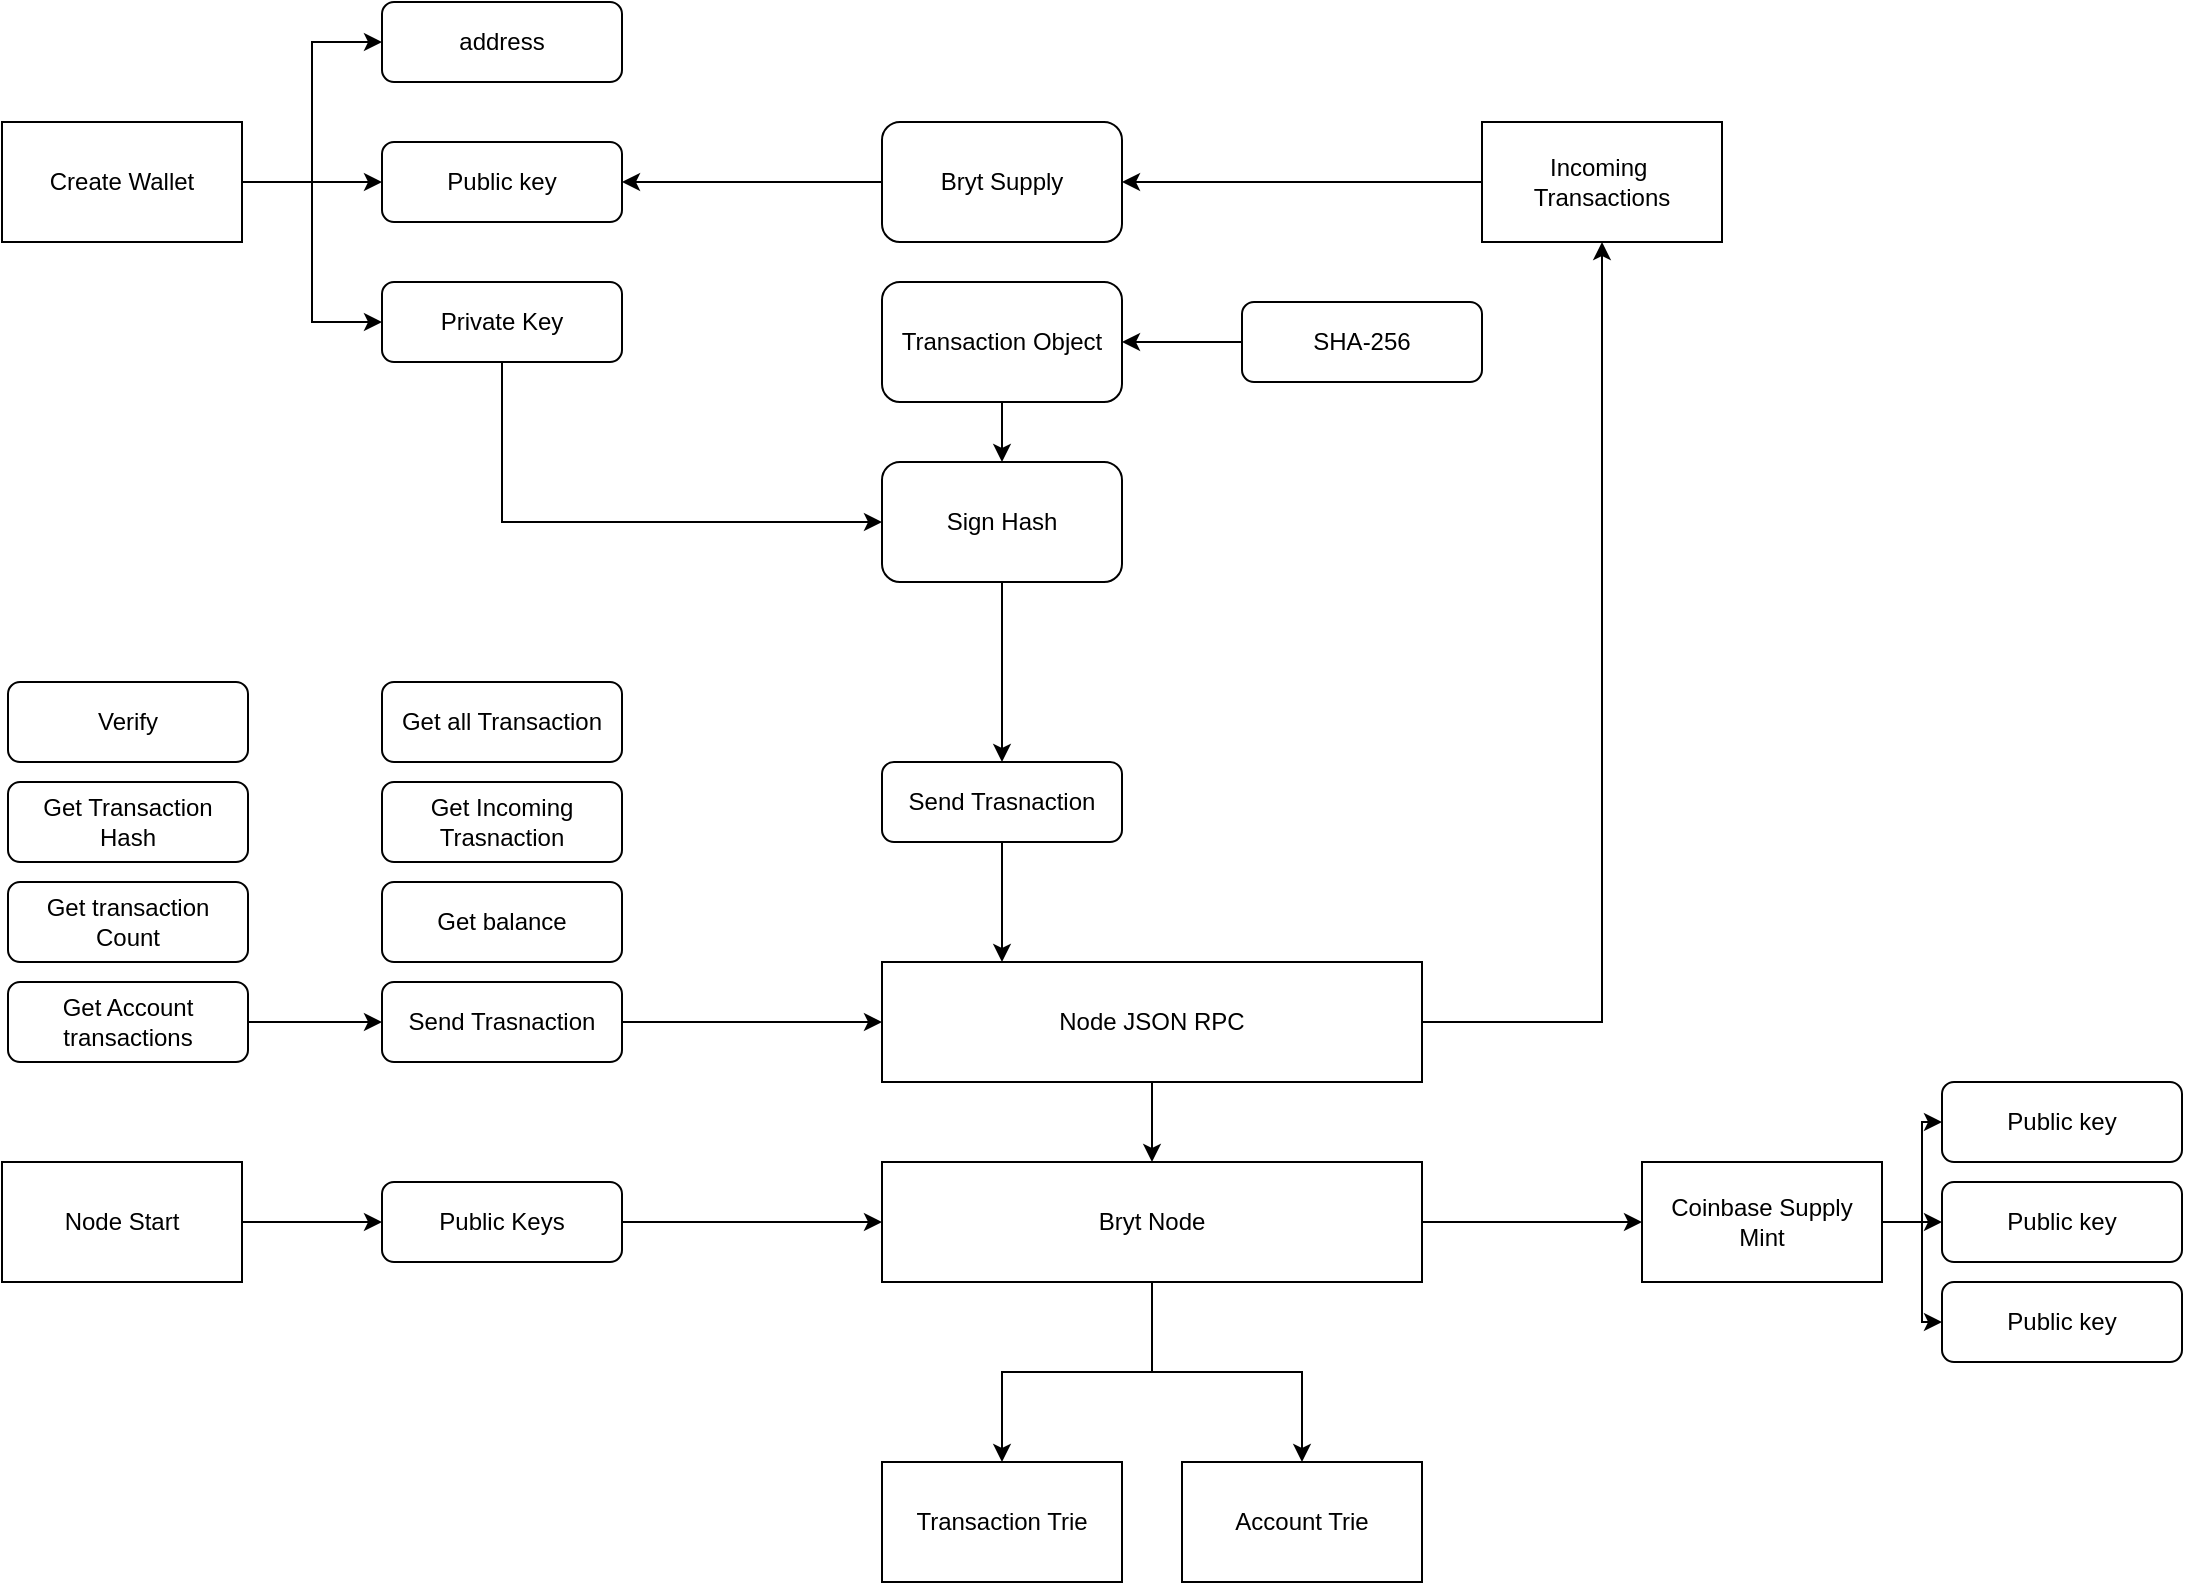 <mxfile version="23.1.5" type="github">
  <diagram name="Page-1" id="VSBwoO1chZpmU5uCtz8e">
    <mxGraphModel dx="1971" dy="1053" grid="1" gridSize="10" guides="1" tooltips="1" connect="1" arrows="1" fold="1" page="1" pageScale="1" pageWidth="850" pageHeight="1100" math="0" shadow="0">
      <root>
        <mxCell id="0" />
        <mxCell id="1" parent="0" />
        <mxCell id="Jtm_9LdOLC1XDKBe1FJw-5" value="" style="edgeStyle=orthogonalEdgeStyle;rounded=0;orthogonalLoop=1;jettySize=auto;html=1;" edge="1" parent="1" source="Jtm_9LdOLC1XDKBe1FJw-1" target="Jtm_9LdOLC1XDKBe1FJw-2">
          <mxGeometry relative="1" as="geometry" />
        </mxCell>
        <mxCell id="Jtm_9LdOLC1XDKBe1FJw-6" style="edgeStyle=orthogonalEdgeStyle;rounded=0;orthogonalLoop=1;jettySize=auto;html=1;entryX=0;entryY=0.5;entryDx=0;entryDy=0;" edge="1" parent="1" source="Jtm_9LdOLC1XDKBe1FJw-1" target="Jtm_9LdOLC1XDKBe1FJw-3">
          <mxGeometry relative="1" as="geometry" />
        </mxCell>
        <mxCell id="Jtm_9LdOLC1XDKBe1FJw-7" style="edgeStyle=orthogonalEdgeStyle;rounded=0;orthogonalLoop=1;jettySize=auto;html=1;entryX=0;entryY=0.5;entryDx=0;entryDy=0;" edge="1" parent="1" source="Jtm_9LdOLC1XDKBe1FJw-1" target="Jtm_9LdOLC1XDKBe1FJw-4">
          <mxGeometry relative="1" as="geometry" />
        </mxCell>
        <mxCell id="Jtm_9LdOLC1XDKBe1FJw-1" value="Create Wallet" style="rounded=0;whiteSpace=wrap;html=1;" vertex="1" parent="1">
          <mxGeometry x="70" y="230" width="120" height="60" as="geometry" />
        </mxCell>
        <mxCell id="Jtm_9LdOLC1XDKBe1FJw-2" value="Public key" style="rounded=1;whiteSpace=wrap;html=1;" vertex="1" parent="1">
          <mxGeometry x="260" y="240" width="120" height="40" as="geometry" />
        </mxCell>
        <mxCell id="Jtm_9LdOLC1XDKBe1FJw-3" value="address" style="rounded=1;whiteSpace=wrap;html=1;" vertex="1" parent="1">
          <mxGeometry x="260" y="170" width="120" height="40" as="geometry" />
        </mxCell>
        <mxCell id="Jtm_9LdOLC1XDKBe1FJw-69" style="edgeStyle=orthogonalEdgeStyle;rounded=0;orthogonalLoop=1;jettySize=auto;html=1;entryX=0;entryY=0.5;entryDx=0;entryDy=0;" edge="1" parent="1" source="Jtm_9LdOLC1XDKBe1FJw-4" target="Jtm_9LdOLC1XDKBe1FJw-60">
          <mxGeometry relative="1" as="geometry">
            <Array as="points">
              <mxPoint x="320" y="430" />
            </Array>
          </mxGeometry>
        </mxCell>
        <mxCell id="Jtm_9LdOLC1XDKBe1FJw-4" value="Private Key" style="rounded=1;whiteSpace=wrap;html=1;" vertex="1" parent="1">
          <mxGeometry x="260" y="310" width="120" height="40" as="geometry" />
        </mxCell>
        <mxCell id="Jtm_9LdOLC1XDKBe1FJw-12" value="" style="edgeStyle=orthogonalEdgeStyle;rounded=0;orthogonalLoop=1;jettySize=auto;html=1;" edge="1" parent="1" source="Jtm_9LdOLC1XDKBe1FJw-9" target="Jtm_9LdOLC1XDKBe1FJw-10">
          <mxGeometry relative="1" as="geometry" />
        </mxCell>
        <mxCell id="Jtm_9LdOLC1XDKBe1FJw-9" value="Incoming&amp;nbsp; Transactions" style="rounded=0;whiteSpace=wrap;html=1;" vertex="1" parent="1">
          <mxGeometry x="810" y="230" width="120" height="60" as="geometry" />
        </mxCell>
        <mxCell id="Jtm_9LdOLC1XDKBe1FJw-11" style="edgeStyle=orthogonalEdgeStyle;rounded=0;orthogonalLoop=1;jettySize=auto;html=1;" edge="1" parent="1" source="Jtm_9LdOLC1XDKBe1FJw-10" target="Jtm_9LdOLC1XDKBe1FJw-2">
          <mxGeometry relative="1" as="geometry" />
        </mxCell>
        <mxCell id="Jtm_9LdOLC1XDKBe1FJw-10" value="Bryt Supply" style="rounded=1;whiteSpace=wrap;html=1;" vertex="1" parent="1">
          <mxGeometry x="510" y="230" width="120" height="60" as="geometry" />
        </mxCell>
        <mxCell id="Jtm_9LdOLC1XDKBe1FJw-29" value="" style="edgeStyle=orthogonalEdgeStyle;rounded=0;orthogonalLoop=1;jettySize=auto;html=1;" edge="1" parent="1" source="Jtm_9LdOLC1XDKBe1FJw-30" target="Jtm_9LdOLC1XDKBe1FJw-38">
          <mxGeometry relative="1" as="geometry" />
        </mxCell>
        <mxCell id="Jtm_9LdOLC1XDKBe1FJw-74" value="" style="edgeStyle=orthogonalEdgeStyle;rounded=0;orthogonalLoop=1;jettySize=auto;html=1;" edge="1" parent="1" source="Jtm_9LdOLC1XDKBe1FJw-30" target="Jtm_9LdOLC1XDKBe1FJw-73">
          <mxGeometry relative="1" as="geometry" />
        </mxCell>
        <mxCell id="Jtm_9LdOLC1XDKBe1FJw-76" style="edgeStyle=orthogonalEdgeStyle;rounded=0;orthogonalLoop=1;jettySize=auto;html=1;" edge="1" parent="1" source="Jtm_9LdOLC1XDKBe1FJw-30" target="Jtm_9LdOLC1XDKBe1FJw-75">
          <mxGeometry relative="1" as="geometry" />
        </mxCell>
        <mxCell id="Jtm_9LdOLC1XDKBe1FJw-30" value="Bryt Node" style="rounded=0;whiteSpace=wrap;html=1;" vertex="1" parent="1">
          <mxGeometry x="510" y="750" width="270" height="60" as="geometry" />
        </mxCell>
        <mxCell id="Jtm_9LdOLC1XDKBe1FJw-31" value="" style="edgeStyle=orthogonalEdgeStyle;rounded=0;orthogonalLoop=1;jettySize=auto;html=1;" edge="1" parent="1" source="Jtm_9LdOLC1XDKBe1FJw-32" target="Jtm_9LdOLC1XDKBe1FJw-34">
          <mxGeometry relative="1" as="geometry" />
        </mxCell>
        <mxCell id="Jtm_9LdOLC1XDKBe1FJw-32" value="Node Start" style="rounded=0;whiteSpace=wrap;html=1;" vertex="1" parent="1">
          <mxGeometry x="70" y="750" width="120" height="60" as="geometry" />
        </mxCell>
        <mxCell id="Jtm_9LdOLC1XDKBe1FJw-33" style="edgeStyle=orthogonalEdgeStyle;rounded=0;orthogonalLoop=1;jettySize=auto;html=1;" edge="1" parent="1" source="Jtm_9LdOLC1XDKBe1FJw-34" target="Jtm_9LdOLC1XDKBe1FJw-30">
          <mxGeometry relative="1" as="geometry" />
        </mxCell>
        <mxCell id="Jtm_9LdOLC1XDKBe1FJw-34" value="Public Keys" style="rounded=1;whiteSpace=wrap;html=1;" vertex="1" parent="1">
          <mxGeometry x="260" y="760" width="120" height="40" as="geometry" />
        </mxCell>
        <mxCell id="Jtm_9LdOLC1XDKBe1FJw-35" style="edgeStyle=orthogonalEdgeStyle;rounded=0;orthogonalLoop=1;jettySize=auto;html=1;" edge="1" parent="1" source="Jtm_9LdOLC1XDKBe1FJw-38" target="Jtm_9LdOLC1XDKBe1FJw-39">
          <mxGeometry relative="1" as="geometry" />
        </mxCell>
        <mxCell id="Jtm_9LdOLC1XDKBe1FJw-36" style="edgeStyle=orthogonalEdgeStyle;rounded=0;orthogonalLoop=1;jettySize=auto;html=1;" edge="1" parent="1" source="Jtm_9LdOLC1XDKBe1FJw-38" target="Jtm_9LdOLC1XDKBe1FJw-40">
          <mxGeometry relative="1" as="geometry" />
        </mxCell>
        <mxCell id="Jtm_9LdOLC1XDKBe1FJw-37" style="edgeStyle=orthogonalEdgeStyle;rounded=0;orthogonalLoop=1;jettySize=auto;html=1;" edge="1" parent="1" source="Jtm_9LdOLC1XDKBe1FJw-38" target="Jtm_9LdOLC1XDKBe1FJw-41">
          <mxGeometry relative="1" as="geometry" />
        </mxCell>
        <mxCell id="Jtm_9LdOLC1XDKBe1FJw-38" value="Coinbase Supply &lt;br&gt;Mint" style="whiteSpace=wrap;html=1;rounded=0;" vertex="1" parent="1">
          <mxGeometry x="890" y="750" width="120" height="60" as="geometry" />
        </mxCell>
        <mxCell id="Jtm_9LdOLC1XDKBe1FJw-39" value="Public key" style="rounded=1;whiteSpace=wrap;html=1;" vertex="1" parent="1">
          <mxGeometry x="1040" y="710" width="120" height="40" as="geometry" />
        </mxCell>
        <mxCell id="Jtm_9LdOLC1XDKBe1FJw-40" value="Public key" style="rounded=1;whiteSpace=wrap;html=1;" vertex="1" parent="1">
          <mxGeometry x="1040" y="760" width="120" height="40" as="geometry" />
        </mxCell>
        <mxCell id="Jtm_9LdOLC1XDKBe1FJw-41" value="Public key" style="rounded=1;whiteSpace=wrap;html=1;" vertex="1" parent="1">
          <mxGeometry x="1040" y="810" width="120" height="40" as="geometry" />
        </mxCell>
        <mxCell id="Jtm_9LdOLC1XDKBe1FJw-58" value="" style="edgeStyle=orthogonalEdgeStyle;rounded=0;orthogonalLoop=1;jettySize=auto;html=1;" edge="1" parent="1" source="Jtm_9LdOLC1XDKBe1FJw-42" target="Jtm_9LdOLC1XDKBe1FJw-30">
          <mxGeometry relative="1" as="geometry" />
        </mxCell>
        <mxCell id="Jtm_9LdOLC1XDKBe1FJw-59" style="edgeStyle=orthogonalEdgeStyle;rounded=0;orthogonalLoop=1;jettySize=auto;html=1;entryX=0.5;entryY=1;entryDx=0;entryDy=0;" edge="1" parent="1" source="Jtm_9LdOLC1XDKBe1FJw-42" target="Jtm_9LdOLC1XDKBe1FJw-9">
          <mxGeometry relative="1" as="geometry">
            <Array as="points">
              <mxPoint x="870" y="680" />
            </Array>
          </mxGeometry>
        </mxCell>
        <mxCell id="Jtm_9LdOLC1XDKBe1FJw-42" value="Node JSON RPC" style="rounded=0;whiteSpace=wrap;html=1;" vertex="1" parent="1">
          <mxGeometry x="510" y="650" width="270" height="60" as="geometry" />
        </mxCell>
        <mxCell id="Jtm_9LdOLC1XDKBe1FJw-43" value="Get balance&lt;span id=&quot;docs-internal-guid-33e7f3e2-7fff-92e4-f55d-1018287147d5&quot;&gt;&lt;/span&gt;" style="rounded=1;whiteSpace=wrap;html=1;" vertex="1" parent="1">
          <mxGeometry x="260" y="610" width="120" height="40" as="geometry" />
        </mxCell>
        <mxCell id="Jtm_9LdOLC1XDKBe1FJw-49" style="edgeStyle=orthogonalEdgeStyle;rounded=0;orthogonalLoop=1;jettySize=auto;html=1;entryX=0;entryY=0.5;entryDx=0;entryDy=0;" edge="1" parent="1" source="Jtm_9LdOLC1XDKBe1FJw-45" target="Jtm_9LdOLC1XDKBe1FJw-42">
          <mxGeometry relative="1" as="geometry" />
        </mxCell>
        <mxCell id="Jtm_9LdOLC1XDKBe1FJw-45" value="Send Trasnaction&lt;span id=&quot;docs-internal-guid-33e7f3e2-7fff-92e4-f55d-1018287147d5&quot;&gt;&lt;/span&gt;" style="rounded=1;whiteSpace=wrap;html=1;" vertex="1" parent="1">
          <mxGeometry x="260" y="660" width="120" height="40" as="geometry" />
        </mxCell>
        <mxCell id="Jtm_9LdOLC1XDKBe1FJw-46" value="Get all Transaction&lt;span id=&quot;docs-internal-guid-33e7f3e2-7fff-92e4-f55d-1018287147d5&quot;&gt;&lt;/span&gt;" style="rounded=1;whiteSpace=wrap;html=1;" vertex="1" parent="1">
          <mxGeometry x="260" y="510" width="120" height="40" as="geometry" />
        </mxCell>
        <mxCell id="Jtm_9LdOLC1XDKBe1FJw-47" value="Get Incoming Trasnaction&lt;span id=&quot;docs-internal-guid-33e7f3e2-7fff-92e4-f55d-1018287147d5&quot;&gt;&lt;/span&gt;" style="rounded=1;whiteSpace=wrap;html=1;" vertex="1" parent="1">
          <mxGeometry x="260" y="560" width="120" height="40" as="geometry" />
        </mxCell>
        <mxCell id="Jtm_9LdOLC1XDKBe1FJw-53" value="Get transaction &lt;br&gt;Count" style="rounded=1;whiteSpace=wrap;html=1;" vertex="1" parent="1">
          <mxGeometry x="73" y="610" width="120" height="40" as="geometry" />
        </mxCell>
        <mxCell id="Jtm_9LdOLC1XDKBe1FJw-57" value="" style="edgeStyle=orthogonalEdgeStyle;rounded=0;orthogonalLoop=1;jettySize=auto;html=1;" edge="1" parent="1" source="Jtm_9LdOLC1XDKBe1FJw-54" target="Jtm_9LdOLC1XDKBe1FJw-45">
          <mxGeometry relative="1" as="geometry" />
        </mxCell>
        <mxCell id="Jtm_9LdOLC1XDKBe1FJw-54" value="Get Account transactions&lt;span id=&quot;docs-internal-guid-33e7f3e2-7fff-92e4-f55d-1018287147d5&quot;&gt;&lt;/span&gt;" style="rounded=1;whiteSpace=wrap;html=1;" vertex="1" parent="1">
          <mxGeometry x="73" y="660" width="120" height="40" as="geometry" />
        </mxCell>
        <mxCell id="Jtm_9LdOLC1XDKBe1FJw-55" value="Verify&lt;span id=&quot;docs-internal-guid-33e7f3e2-7fff-92e4-f55d-1018287147d5&quot;&gt;&lt;/span&gt;" style="rounded=1;whiteSpace=wrap;html=1;" vertex="1" parent="1">
          <mxGeometry x="73" y="510" width="120" height="40" as="geometry" />
        </mxCell>
        <mxCell id="Jtm_9LdOLC1XDKBe1FJw-56" value="Get Transaction &lt;br&gt;Hash&lt;span id=&quot;docs-internal-guid-33e7f3e2-7fff-92e4-f55d-1018287147d5&quot;&gt;&lt;/span&gt;" style="rounded=1;whiteSpace=wrap;html=1;" vertex="1" parent="1">
          <mxGeometry x="73" y="560" width="120" height="40" as="geometry" />
        </mxCell>
        <mxCell id="Jtm_9LdOLC1XDKBe1FJw-71" value="" style="edgeStyle=orthogonalEdgeStyle;rounded=0;orthogonalLoop=1;jettySize=auto;html=1;" edge="1" parent="1" source="Jtm_9LdOLC1XDKBe1FJw-60" target="Jtm_9LdOLC1XDKBe1FJw-70">
          <mxGeometry relative="1" as="geometry" />
        </mxCell>
        <mxCell id="Jtm_9LdOLC1XDKBe1FJw-60" value="Sign Hash" style="rounded=1;whiteSpace=wrap;html=1;" vertex="1" parent="1">
          <mxGeometry x="510" y="400" width="120" height="60" as="geometry" />
        </mxCell>
        <mxCell id="Jtm_9LdOLC1XDKBe1FJw-63" value="" style="edgeStyle=orthogonalEdgeStyle;rounded=0;orthogonalLoop=1;jettySize=auto;html=1;" edge="1" parent="1" source="Jtm_9LdOLC1XDKBe1FJw-61" target="Jtm_9LdOLC1XDKBe1FJw-60">
          <mxGeometry relative="1" as="geometry" />
        </mxCell>
        <mxCell id="Jtm_9LdOLC1XDKBe1FJw-61" value="Transaction Object" style="rounded=1;whiteSpace=wrap;html=1;" vertex="1" parent="1">
          <mxGeometry x="510" y="310" width="120" height="60" as="geometry" />
        </mxCell>
        <mxCell id="Jtm_9LdOLC1XDKBe1FJw-66" value="" style="edgeStyle=orthogonalEdgeStyle;rounded=0;orthogonalLoop=1;jettySize=auto;html=1;" edge="1" parent="1" source="Jtm_9LdOLC1XDKBe1FJw-65" target="Jtm_9LdOLC1XDKBe1FJw-61">
          <mxGeometry relative="1" as="geometry" />
        </mxCell>
        <mxCell id="Jtm_9LdOLC1XDKBe1FJw-65" value="SHA-256" style="rounded=1;whiteSpace=wrap;html=1;" vertex="1" parent="1">
          <mxGeometry x="690" y="320" width="120" height="40" as="geometry" />
        </mxCell>
        <mxCell id="Jtm_9LdOLC1XDKBe1FJw-72" value="" style="edgeStyle=orthogonalEdgeStyle;rounded=0;orthogonalLoop=1;jettySize=auto;html=1;" edge="1" parent="1" source="Jtm_9LdOLC1XDKBe1FJw-70" target="Jtm_9LdOLC1XDKBe1FJw-42">
          <mxGeometry relative="1" as="geometry">
            <Array as="points">
              <mxPoint x="570" y="640" />
              <mxPoint x="570" y="640" />
            </Array>
          </mxGeometry>
        </mxCell>
        <mxCell id="Jtm_9LdOLC1XDKBe1FJw-70" value="Send Trasnaction&lt;span id=&quot;docs-internal-guid-33e7f3e2-7fff-92e4-f55d-1018287147d5&quot;&gt;&lt;/span&gt;" style="rounded=1;whiteSpace=wrap;html=1;" vertex="1" parent="1">
          <mxGeometry x="510" y="550" width="120" height="40" as="geometry" />
        </mxCell>
        <mxCell id="Jtm_9LdOLC1XDKBe1FJw-73" value="Transaction Trie" style="rounded=0;whiteSpace=wrap;html=1;" vertex="1" parent="1">
          <mxGeometry x="510" y="900" width="120" height="60" as="geometry" />
        </mxCell>
        <mxCell id="Jtm_9LdOLC1XDKBe1FJw-75" value="Account Trie" style="rounded=0;whiteSpace=wrap;html=1;" vertex="1" parent="1">
          <mxGeometry x="660" y="900" width="120" height="60" as="geometry" />
        </mxCell>
      </root>
    </mxGraphModel>
  </diagram>
</mxfile>
